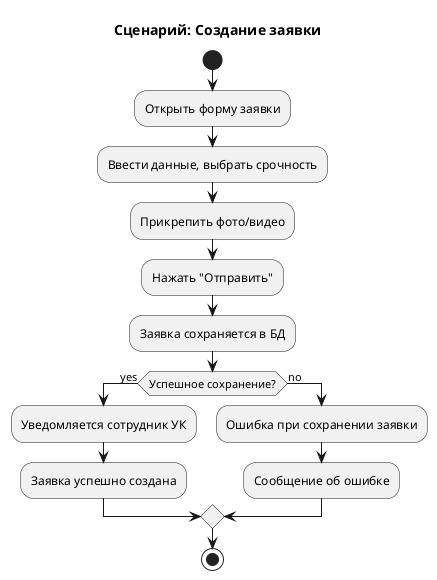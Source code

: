 @startuml
title Сценарий: Создание заявки

|Создание заявки|
start
:Открыть форму заявки;
:Ввести данные, выбрать срочность;
:Прикрепить фото/видео;
:Нажать "Отправить";
:Заявка сохраняется в БД;

if (Успешное сохранение?) then (yes)
  :Уведомляется сотрудник УК;
  :Заявка успешно создана;
else (no)
  :Ошибка при сохранении заявки;
  :Сообщение об ошибке;
endif
stop

@enduml
